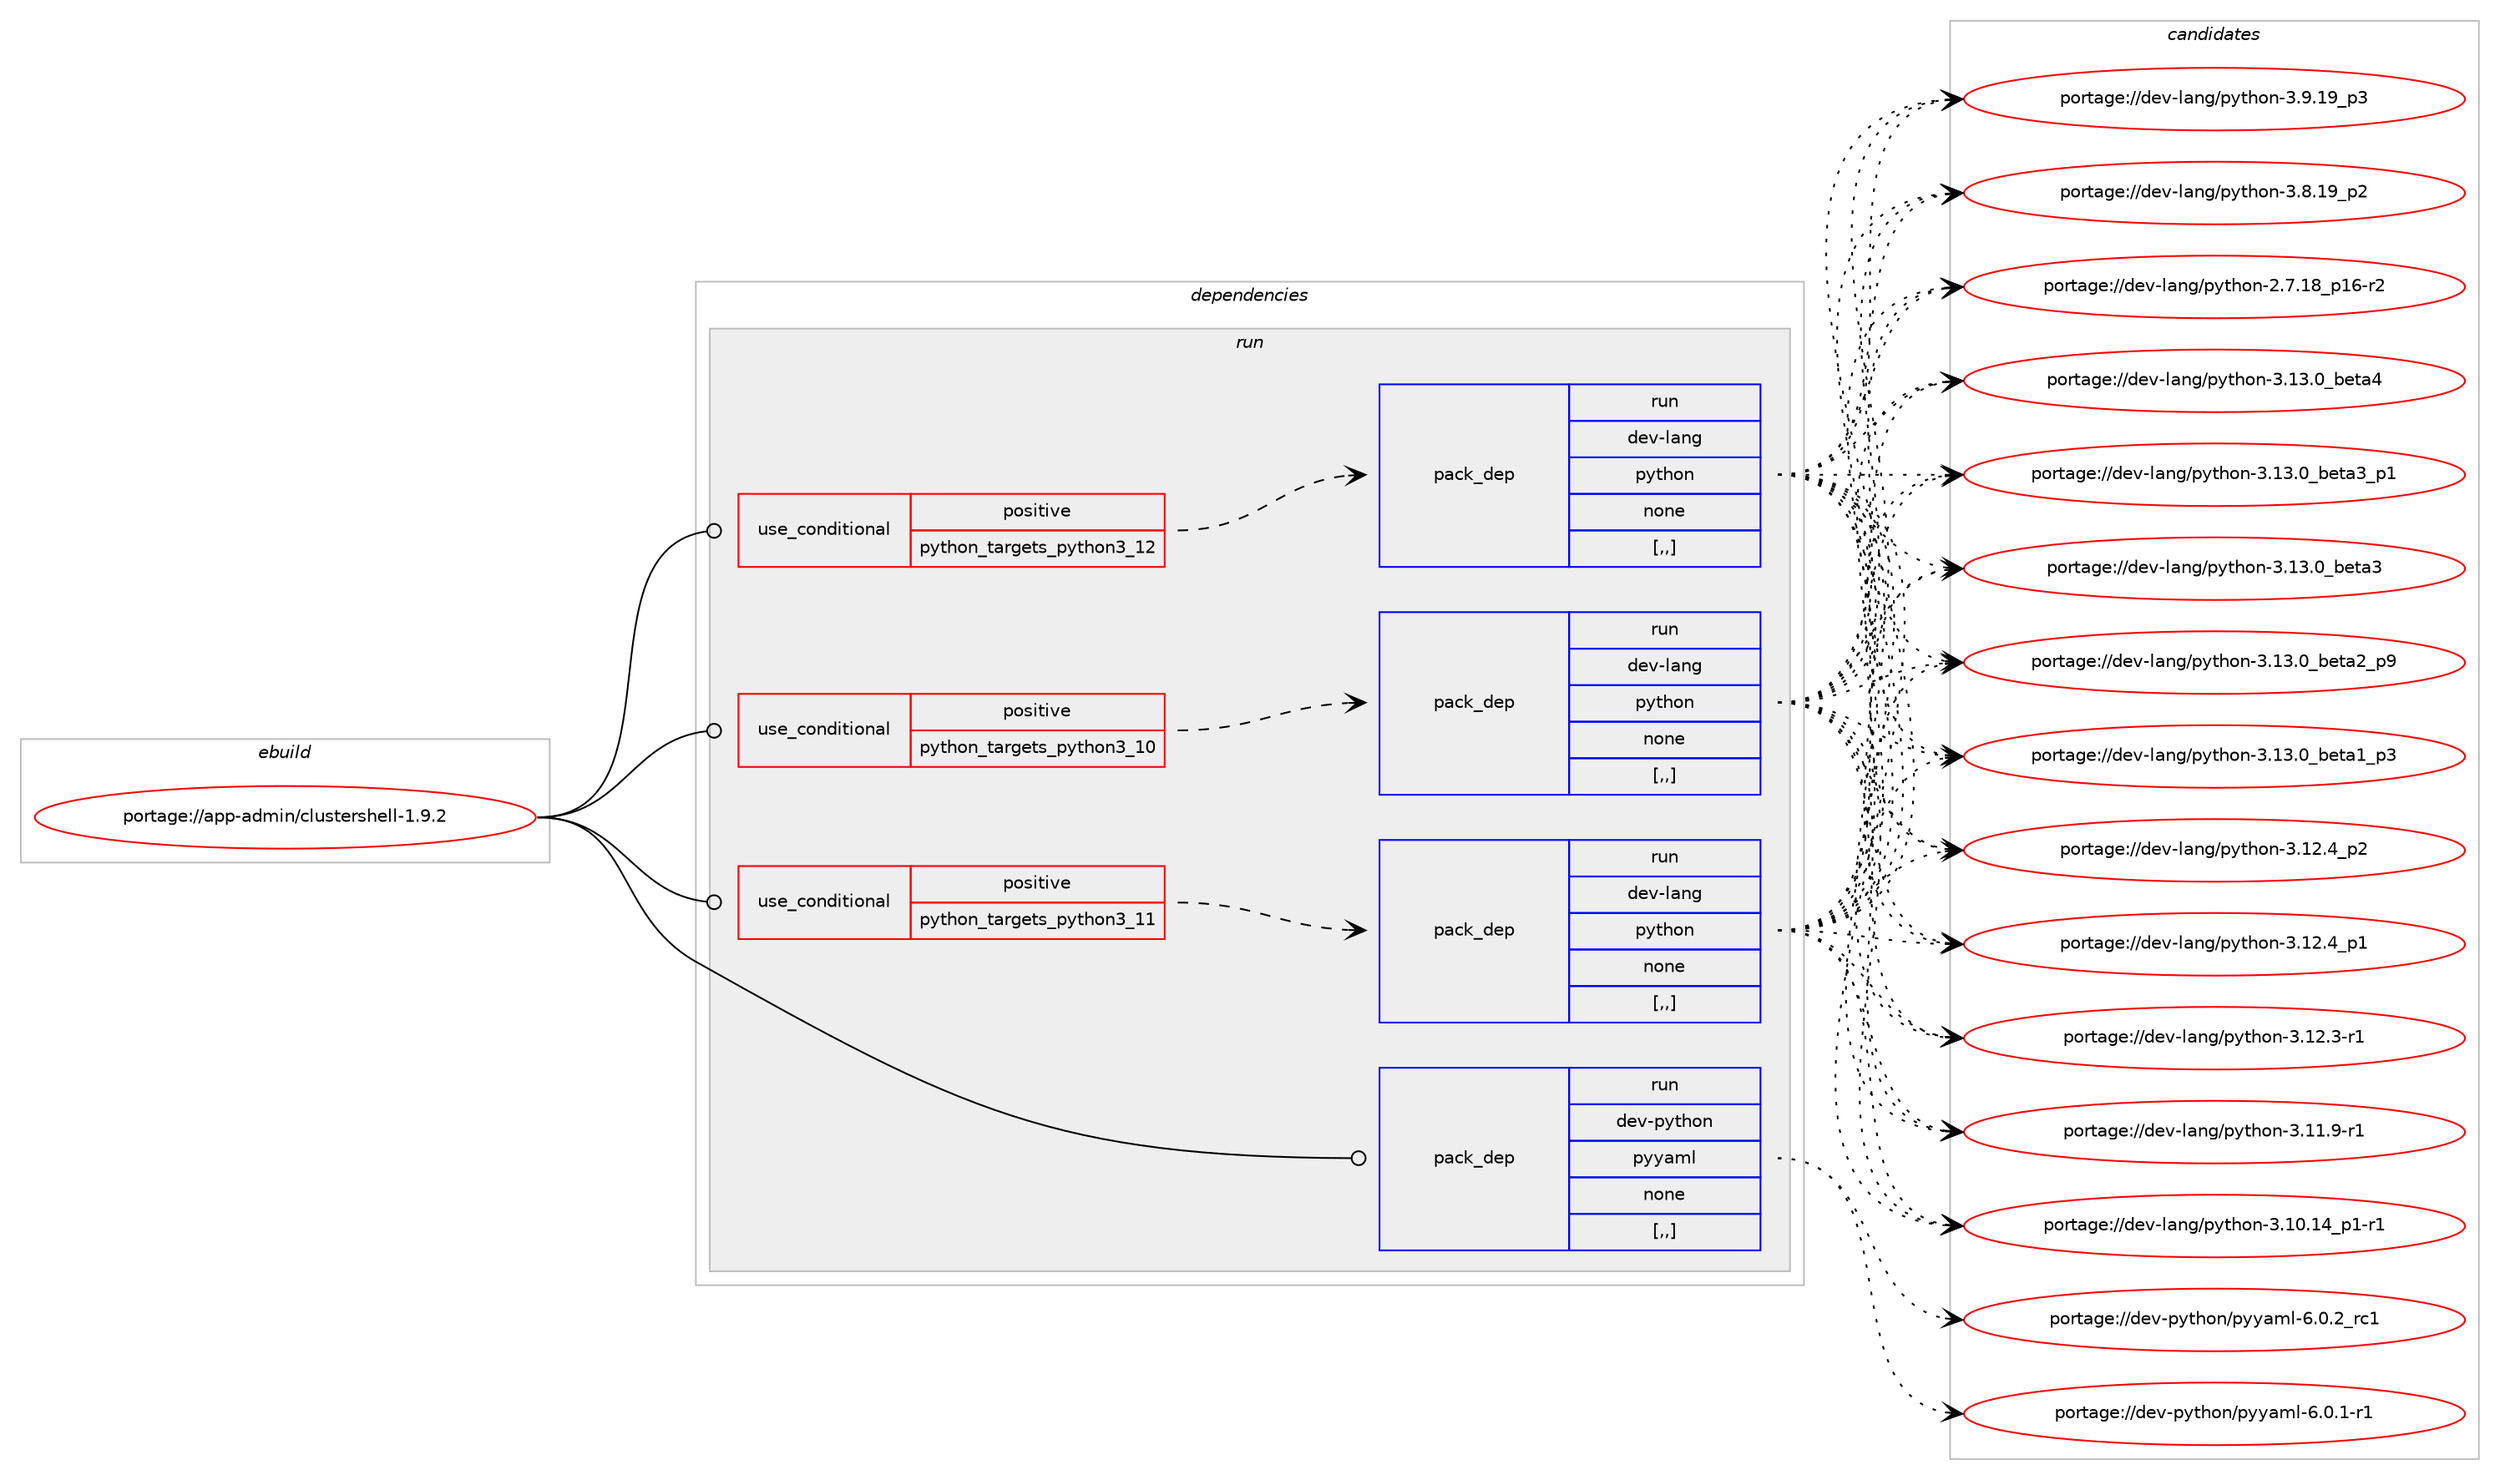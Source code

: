 digraph prolog {

# *************
# Graph options
# *************

newrank=true;
concentrate=true;
compound=true;
graph [rankdir=LR,fontname=Helvetica,fontsize=10,ranksep=1.5];#, ranksep=2.5, nodesep=0.2];
edge  [arrowhead=vee];
node  [fontname=Helvetica,fontsize=10];

# **********
# The ebuild
# **********

subgraph cluster_leftcol {
color=gray;
label=<<i>ebuild</i>>;
id [label="portage://app-admin/clustershell-1.9.2", color=red, width=4, href="../app-admin/clustershell-1.9.2.svg"];
}

# ****************
# The dependencies
# ****************

subgraph cluster_midcol {
color=gray;
label=<<i>dependencies</i>>;
subgraph cluster_compile {
fillcolor="#eeeeee";
style=filled;
label=<<i>compile</i>>;
}
subgraph cluster_compileandrun {
fillcolor="#eeeeee";
style=filled;
label=<<i>compile and run</i>>;
}
subgraph cluster_run {
fillcolor="#eeeeee";
style=filled;
label=<<i>run</i>>;
subgraph cond342 {
dependency1963 [label=<<TABLE BORDER="0" CELLBORDER="1" CELLSPACING="0" CELLPADDING="4"><TR><TD ROWSPAN="3" CELLPADDING="10">use_conditional</TD></TR><TR><TD>positive</TD></TR><TR><TD>python_targets_python3_10</TD></TR></TABLE>>, shape=none, color=red];
subgraph pack1614 {
dependency1964 [label=<<TABLE BORDER="0" CELLBORDER="1" CELLSPACING="0" CELLPADDING="4" WIDTH="220"><TR><TD ROWSPAN="6" CELLPADDING="30">pack_dep</TD></TR><TR><TD WIDTH="110">run</TD></TR><TR><TD>dev-lang</TD></TR><TR><TD>python</TD></TR><TR><TD>none</TD></TR><TR><TD>[,,]</TD></TR></TABLE>>, shape=none, color=blue];
}
dependency1963:e -> dependency1964:w [weight=20,style="dashed",arrowhead="vee"];
}
id:e -> dependency1963:w [weight=20,style="solid",arrowhead="odot"];
subgraph cond343 {
dependency1965 [label=<<TABLE BORDER="0" CELLBORDER="1" CELLSPACING="0" CELLPADDING="4"><TR><TD ROWSPAN="3" CELLPADDING="10">use_conditional</TD></TR><TR><TD>positive</TD></TR><TR><TD>python_targets_python3_11</TD></TR></TABLE>>, shape=none, color=red];
subgraph pack1615 {
dependency1966 [label=<<TABLE BORDER="0" CELLBORDER="1" CELLSPACING="0" CELLPADDING="4" WIDTH="220"><TR><TD ROWSPAN="6" CELLPADDING="30">pack_dep</TD></TR><TR><TD WIDTH="110">run</TD></TR><TR><TD>dev-lang</TD></TR><TR><TD>python</TD></TR><TR><TD>none</TD></TR><TR><TD>[,,]</TD></TR></TABLE>>, shape=none, color=blue];
}
dependency1965:e -> dependency1966:w [weight=20,style="dashed",arrowhead="vee"];
}
id:e -> dependency1965:w [weight=20,style="solid",arrowhead="odot"];
subgraph cond344 {
dependency1967 [label=<<TABLE BORDER="0" CELLBORDER="1" CELLSPACING="0" CELLPADDING="4"><TR><TD ROWSPAN="3" CELLPADDING="10">use_conditional</TD></TR><TR><TD>positive</TD></TR><TR><TD>python_targets_python3_12</TD></TR></TABLE>>, shape=none, color=red];
subgraph pack1616 {
dependency1968 [label=<<TABLE BORDER="0" CELLBORDER="1" CELLSPACING="0" CELLPADDING="4" WIDTH="220"><TR><TD ROWSPAN="6" CELLPADDING="30">pack_dep</TD></TR><TR><TD WIDTH="110">run</TD></TR><TR><TD>dev-lang</TD></TR><TR><TD>python</TD></TR><TR><TD>none</TD></TR><TR><TD>[,,]</TD></TR></TABLE>>, shape=none, color=blue];
}
dependency1967:e -> dependency1968:w [weight=20,style="dashed",arrowhead="vee"];
}
id:e -> dependency1967:w [weight=20,style="solid",arrowhead="odot"];
subgraph pack1617 {
dependency1969 [label=<<TABLE BORDER="0" CELLBORDER="1" CELLSPACING="0" CELLPADDING="4" WIDTH="220"><TR><TD ROWSPAN="6" CELLPADDING="30">pack_dep</TD></TR><TR><TD WIDTH="110">run</TD></TR><TR><TD>dev-python</TD></TR><TR><TD>pyyaml</TD></TR><TR><TD>none</TD></TR><TR><TD>[,,]</TD></TR></TABLE>>, shape=none, color=blue];
}
id:e -> dependency1969:w [weight=20,style="solid",arrowhead="odot"];
}
}

# **************
# The candidates
# **************

subgraph cluster_choices {
rank=same;
color=gray;
label=<<i>candidates</i>>;

subgraph choice1614 {
color=black;
nodesep=1;
choice1001011184510897110103471121211161041111104551464951464895981011169752 [label="portage://dev-lang/python-3.13.0_beta4", color=red, width=4,href="../dev-lang/python-3.13.0_beta4.svg"];
choice10010111845108971101034711212111610411111045514649514648959810111697519511249 [label="portage://dev-lang/python-3.13.0_beta3_p1", color=red, width=4,href="../dev-lang/python-3.13.0_beta3_p1.svg"];
choice1001011184510897110103471121211161041111104551464951464895981011169751 [label="portage://dev-lang/python-3.13.0_beta3", color=red, width=4,href="../dev-lang/python-3.13.0_beta3.svg"];
choice10010111845108971101034711212111610411111045514649514648959810111697509511257 [label="portage://dev-lang/python-3.13.0_beta2_p9", color=red, width=4,href="../dev-lang/python-3.13.0_beta2_p9.svg"];
choice10010111845108971101034711212111610411111045514649514648959810111697499511251 [label="portage://dev-lang/python-3.13.0_beta1_p3", color=red, width=4,href="../dev-lang/python-3.13.0_beta1_p3.svg"];
choice100101118451089711010347112121116104111110455146495046529511250 [label="portage://dev-lang/python-3.12.4_p2", color=red, width=4,href="../dev-lang/python-3.12.4_p2.svg"];
choice100101118451089711010347112121116104111110455146495046529511249 [label="portage://dev-lang/python-3.12.4_p1", color=red, width=4,href="../dev-lang/python-3.12.4_p1.svg"];
choice100101118451089711010347112121116104111110455146495046514511449 [label="portage://dev-lang/python-3.12.3-r1", color=red, width=4,href="../dev-lang/python-3.12.3-r1.svg"];
choice100101118451089711010347112121116104111110455146494946574511449 [label="portage://dev-lang/python-3.11.9-r1", color=red, width=4,href="../dev-lang/python-3.11.9-r1.svg"];
choice100101118451089711010347112121116104111110455146494846495295112494511449 [label="portage://dev-lang/python-3.10.14_p1-r1", color=red, width=4,href="../dev-lang/python-3.10.14_p1-r1.svg"];
choice100101118451089711010347112121116104111110455146574649579511251 [label="portage://dev-lang/python-3.9.19_p3", color=red, width=4,href="../dev-lang/python-3.9.19_p3.svg"];
choice100101118451089711010347112121116104111110455146564649579511250 [label="portage://dev-lang/python-3.8.19_p2", color=red, width=4,href="../dev-lang/python-3.8.19_p2.svg"];
choice100101118451089711010347112121116104111110455046554649569511249544511450 [label="portage://dev-lang/python-2.7.18_p16-r2", color=red, width=4,href="../dev-lang/python-2.7.18_p16-r2.svg"];
dependency1964:e -> choice1001011184510897110103471121211161041111104551464951464895981011169752:w [style=dotted,weight="100"];
dependency1964:e -> choice10010111845108971101034711212111610411111045514649514648959810111697519511249:w [style=dotted,weight="100"];
dependency1964:e -> choice1001011184510897110103471121211161041111104551464951464895981011169751:w [style=dotted,weight="100"];
dependency1964:e -> choice10010111845108971101034711212111610411111045514649514648959810111697509511257:w [style=dotted,weight="100"];
dependency1964:e -> choice10010111845108971101034711212111610411111045514649514648959810111697499511251:w [style=dotted,weight="100"];
dependency1964:e -> choice100101118451089711010347112121116104111110455146495046529511250:w [style=dotted,weight="100"];
dependency1964:e -> choice100101118451089711010347112121116104111110455146495046529511249:w [style=dotted,weight="100"];
dependency1964:e -> choice100101118451089711010347112121116104111110455146495046514511449:w [style=dotted,weight="100"];
dependency1964:e -> choice100101118451089711010347112121116104111110455146494946574511449:w [style=dotted,weight="100"];
dependency1964:e -> choice100101118451089711010347112121116104111110455146494846495295112494511449:w [style=dotted,weight="100"];
dependency1964:e -> choice100101118451089711010347112121116104111110455146574649579511251:w [style=dotted,weight="100"];
dependency1964:e -> choice100101118451089711010347112121116104111110455146564649579511250:w [style=dotted,weight="100"];
dependency1964:e -> choice100101118451089711010347112121116104111110455046554649569511249544511450:w [style=dotted,weight="100"];
}
subgraph choice1615 {
color=black;
nodesep=1;
choice1001011184510897110103471121211161041111104551464951464895981011169752 [label="portage://dev-lang/python-3.13.0_beta4", color=red, width=4,href="../dev-lang/python-3.13.0_beta4.svg"];
choice10010111845108971101034711212111610411111045514649514648959810111697519511249 [label="portage://dev-lang/python-3.13.0_beta3_p1", color=red, width=4,href="../dev-lang/python-3.13.0_beta3_p1.svg"];
choice1001011184510897110103471121211161041111104551464951464895981011169751 [label="portage://dev-lang/python-3.13.0_beta3", color=red, width=4,href="../dev-lang/python-3.13.0_beta3.svg"];
choice10010111845108971101034711212111610411111045514649514648959810111697509511257 [label="portage://dev-lang/python-3.13.0_beta2_p9", color=red, width=4,href="../dev-lang/python-3.13.0_beta2_p9.svg"];
choice10010111845108971101034711212111610411111045514649514648959810111697499511251 [label="portage://dev-lang/python-3.13.0_beta1_p3", color=red, width=4,href="../dev-lang/python-3.13.0_beta1_p3.svg"];
choice100101118451089711010347112121116104111110455146495046529511250 [label="portage://dev-lang/python-3.12.4_p2", color=red, width=4,href="../dev-lang/python-3.12.4_p2.svg"];
choice100101118451089711010347112121116104111110455146495046529511249 [label="portage://dev-lang/python-3.12.4_p1", color=red, width=4,href="../dev-lang/python-3.12.4_p1.svg"];
choice100101118451089711010347112121116104111110455146495046514511449 [label="portage://dev-lang/python-3.12.3-r1", color=red, width=4,href="../dev-lang/python-3.12.3-r1.svg"];
choice100101118451089711010347112121116104111110455146494946574511449 [label="portage://dev-lang/python-3.11.9-r1", color=red, width=4,href="../dev-lang/python-3.11.9-r1.svg"];
choice100101118451089711010347112121116104111110455146494846495295112494511449 [label="portage://dev-lang/python-3.10.14_p1-r1", color=red, width=4,href="../dev-lang/python-3.10.14_p1-r1.svg"];
choice100101118451089711010347112121116104111110455146574649579511251 [label="portage://dev-lang/python-3.9.19_p3", color=red, width=4,href="../dev-lang/python-3.9.19_p3.svg"];
choice100101118451089711010347112121116104111110455146564649579511250 [label="portage://dev-lang/python-3.8.19_p2", color=red, width=4,href="../dev-lang/python-3.8.19_p2.svg"];
choice100101118451089711010347112121116104111110455046554649569511249544511450 [label="portage://dev-lang/python-2.7.18_p16-r2", color=red, width=4,href="../dev-lang/python-2.7.18_p16-r2.svg"];
dependency1966:e -> choice1001011184510897110103471121211161041111104551464951464895981011169752:w [style=dotted,weight="100"];
dependency1966:e -> choice10010111845108971101034711212111610411111045514649514648959810111697519511249:w [style=dotted,weight="100"];
dependency1966:e -> choice1001011184510897110103471121211161041111104551464951464895981011169751:w [style=dotted,weight="100"];
dependency1966:e -> choice10010111845108971101034711212111610411111045514649514648959810111697509511257:w [style=dotted,weight="100"];
dependency1966:e -> choice10010111845108971101034711212111610411111045514649514648959810111697499511251:w [style=dotted,weight="100"];
dependency1966:e -> choice100101118451089711010347112121116104111110455146495046529511250:w [style=dotted,weight="100"];
dependency1966:e -> choice100101118451089711010347112121116104111110455146495046529511249:w [style=dotted,weight="100"];
dependency1966:e -> choice100101118451089711010347112121116104111110455146495046514511449:w [style=dotted,weight="100"];
dependency1966:e -> choice100101118451089711010347112121116104111110455146494946574511449:w [style=dotted,weight="100"];
dependency1966:e -> choice100101118451089711010347112121116104111110455146494846495295112494511449:w [style=dotted,weight="100"];
dependency1966:e -> choice100101118451089711010347112121116104111110455146574649579511251:w [style=dotted,weight="100"];
dependency1966:e -> choice100101118451089711010347112121116104111110455146564649579511250:w [style=dotted,weight="100"];
dependency1966:e -> choice100101118451089711010347112121116104111110455046554649569511249544511450:w [style=dotted,weight="100"];
}
subgraph choice1616 {
color=black;
nodesep=1;
choice1001011184510897110103471121211161041111104551464951464895981011169752 [label="portage://dev-lang/python-3.13.0_beta4", color=red, width=4,href="../dev-lang/python-3.13.0_beta4.svg"];
choice10010111845108971101034711212111610411111045514649514648959810111697519511249 [label="portage://dev-lang/python-3.13.0_beta3_p1", color=red, width=4,href="../dev-lang/python-3.13.0_beta3_p1.svg"];
choice1001011184510897110103471121211161041111104551464951464895981011169751 [label="portage://dev-lang/python-3.13.0_beta3", color=red, width=4,href="../dev-lang/python-3.13.0_beta3.svg"];
choice10010111845108971101034711212111610411111045514649514648959810111697509511257 [label="portage://dev-lang/python-3.13.0_beta2_p9", color=red, width=4,href="../dev-lang/python-3.13.0_beta2_p9.svg"];
choice10010111845108971101034711212111610411111045514649514648959810111697499511251 [label="portage://dev-lang/python-3.13.0_beta1_p3", color=red, width=4,href="../dev-lang/python-3.13.0_beta1_p3.svg"];
choice100101118451089711010347112121116104111110455146495046529511250 [label="portage://dev-lang/python-3.12.4_p2", color=red, width=4,href="../dev-lang/python-3.12.4_p2.svg"];
choice100101118451089711010347112121116104111110455146495046529511249 [label="portage://dev-lang/python-3.12.4_p1", color=red, width=4,href="../dev-lang/python-3.12.4_p1.svg"];
choice100101118451089711010347112121116104111110455146495046514511449 [label="portage://dev-lang/python-3.12.3-r1", color=red, width=4,href="../dev-lang/python-3.12.3-r1.svg"];
choice100101118451089711010347112121116104111110455146494946574511449 [label="portage://dev-lang/python-3.11.9-r1", color=red, width=4,href="../dev-lang/python-3.11.9-r1.svg"];
choice100101118451089711010347112121116104111110455146494846495295112494511449 [label="portage://dev-lang/python-3.10.14_p1-r1", color=red, width=4,href="../dev-lang/python-3.10.14_p1-r1.svg"];
choice100101118451089711010347112121116104111110455146574649579511251 [label="portage://dev-lang/python-3.9.19_p3", color=red, width=4,href="../dev-lang/python-3.9.19_p3.svg"];
choice100101118451089711010347112121116104111110455146564649579511250 [label="portage://dev-lang/python-3.8.19_p2", color=red, width=4,href="../dev-lang/python-3.8.19_p2.svg"];
choice100101118451089711010347112121116104111110455046554649569511249544511450 [label="portage://dev-lang/python-2.7.18_p16-r2", color=red, width=4,href="../dev-lang/python-2.7.18_p16-r2.svg"];
dependency1968:e -> choice1001011184510897110103471121211161041111104551464951464895981011169752:w [style=dotted,weight="100"];
dependency1968:e -> choice10010111845108971101034711212111610411111045514649514648959810111697519511249:w [style=dotted,weight="100"];
dependency1968:e -> choice1001011184510897110103471121211161041111104551464951464895981011169751:w [style=dotted,weight="100"];
dependency1968:e -> choice10010111845108971101034711212111610411111045514649514648959810111697509511257:w [style=dotted,weight="100"];
dependency1968:e -> choice10010111845108971101034711212111610411111045514649514648959810111697499511251:w [style=dotted,weight="100"];
dependency1968:e -> choice100101118451089711010347112121116104111110455146495046529511250:w [style=dotted,weight="100"];
dependency1968:e -> choice100101118451089711010347112121116104111110455146495046529511249:w [style=dotted,weight="100"];
dependency1968:e -> choice100101118451089711010347112121116104111110455146495046514511449:w [style=dotted,weight="100"];
dependency1968:e -> choice100101118451089711010347112121116104111110455146494946574511449:w [style=dotted,weight="100"];
dependency1968:e -> choice100101118451089711010347112121116104111110455146494846495295112494511449:w [style=dotted,weight="100"];
dependency1968:e -> choice100101118451089711010347112121116104111110455146574649579511251:w [style=dotted,weight="100"];
dependency1968:e -> choice100101118451089711010347112121116104111110455146564649579511250:w [style=dotted,weight="100"];
dependency1968:e -> choice100101118451089711010347112121116104111110455046554649569511249544511450:w [style=dotted,weight="100"];
}
subgraph choice1617 {
color=black;
nodesep=1;
choice100101118451121211161041111104711212112197109108455446484650951149949 [label="portage://dev-python/pyyaml-6.0.2_rc1", color=red, width=4,href="../dev-python/pyyaml-6.0.2_rc1.svg"];
choice1001011184511212111610411111047112121121971091084554464846494511449 [label="portage://dev-python/pyyaml-6.0.1-r1", color=red, width=4,href="../dev-python/pyyaml-6.0.1-r1.svg"];
dependency1969:e -> choice100101118451121211161041111104711212112197109108455446484650951149949:w [style=dotted,weight="100"];
dependency1969:e -> choice1001011184511212111610411111047112121121971091084554464846494511449:w [style=dotted,weight="100"];
}
}

}
